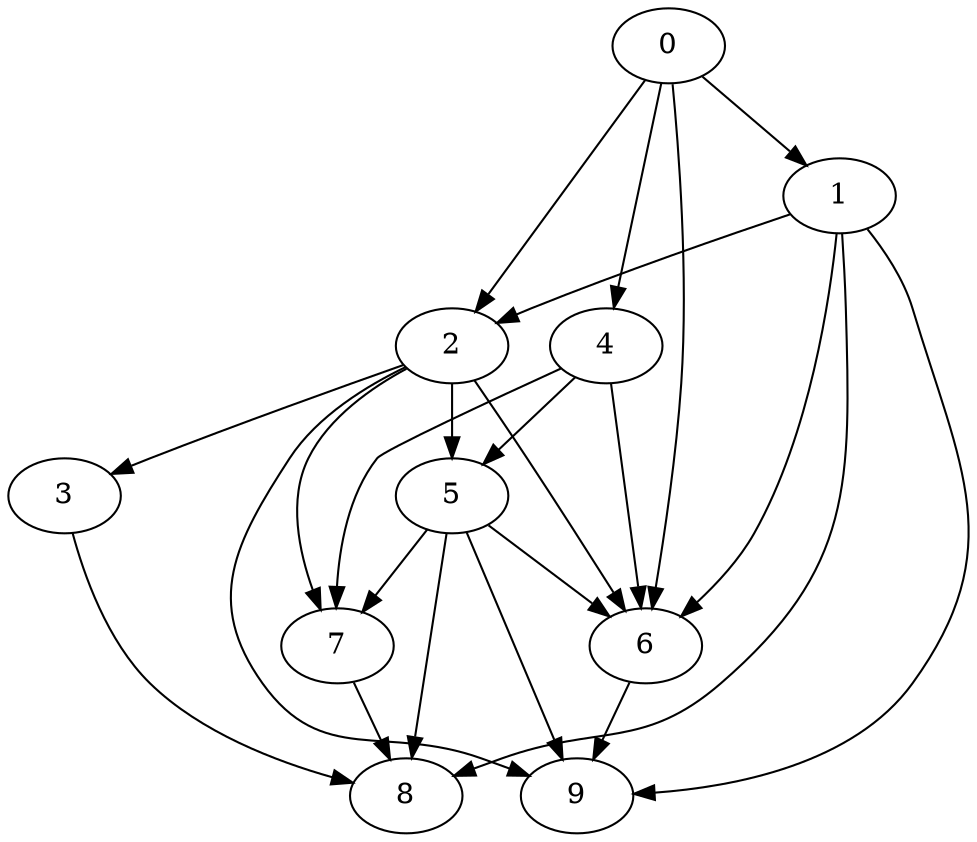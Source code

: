 digraph "Random_Nodes_10_Density_2.30_CCR_0.10_WeightType_Random" {
	graph ["Duplicate states"=0,
		GraphType=Random,
		"Max states in OPEN"=0,
		Modes="120000ms; topo-ordered tasks, ; Pruning: task equivalence, fixed order ready list, ; F-value: ; Optimisation: best schedule length (\
SL) optimisation on equal, ",
		NumberOfTasks=10,
		"Pruned using list schedule length"=7,
		"States removed from OPEN"=0,
		TargetSystem="Homogeneous-2",
		"Time to schedule (ms)"=83,
		"Total idle time"=410,
		"Total schedule length"=896,
		"Total sequential time"=1321,
		"Total states created"=35
	];
	0	["Finish time"=224,
		Processor=0,
		"Start time"=0,
		Weight=224];
	1	["Finish time"=269,
		Processor=0,
		"Start time"=224,
		Weight=45];
	0 -> 1	[Weight=2];
	2	["Finish time"=426,
		Processor=0,
		"Start time"=269,
		Weight=157];
	0 -> 2	[Weight=4];
	4	["Finish time"=318,
		Processor=1,
		"Start time"=229,
		Weight=89];
	0 -> 4	[Weight=5];
	6	["Finish time"=784,
		Processor=0,
		"Start time"=560,
		Weight=224];
	0 -> 6	[Weight=10];
	1 -> 2	[Weight=3];
	1 -> 6	[Weight=4];
	8	["Finish time"=835,
		Processor=1,
		"Start time"=678,
		Weight=157];
	1 -> 8	[Weight=4];
	9	["Finish time"=896,
		Processor=0,
		"Start time"=784,
		Weight=112];
	1 -> 9	[Weight=8];
	5	["Finish time"=560,
		Processor=0,
		"Start time"=426,
		Weight=134];
	2 -> 5	[Weight=4];
	2 -> 6	[Weight=4];
	7	["Finish time"=678,
		Processor=1,
		"Start time"=566,
		Weight=112];
	2 -> 7	[Weight=5];
	3	["Finish time"=495,
		Processor=1,
		"Start time"=428,
		Weight=67];
	2 -> 3	[Weight=2];
	2 -> 9	[Weight=9];
	4 -> 5	[Weight=7];
	4 -> 6	[Weight=9];
	4 -> 7	[Weight=8];
	5 -> 6	[Weight=5];
	5 -> 7	[Weight=6];
	5 -> 8	[Weight=5];
	5 -> 9	[Weight=9];
	6 -> 9	[Weight=7];
	7 -> 8	[Weight=4];
	3 -> 8	[Weight=8];
}
